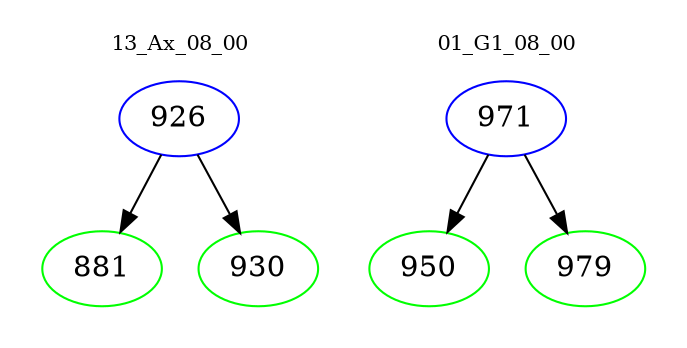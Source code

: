digraph{
subgraph cluster_0 {
color = white
label = "13_Ax_08_00";
fontsize=10;
T0_926 [label="926", color="blue"]
T0_926 -> T0_881 [color="black"]
T0_881 [label="881", color="green"]
T0_926 -> T0_930 [color="black"]
T0_930 [label="930", color="green"]
}
subgraph cluster_1 {
color = white
label = "01_G1_08_00";
fontsize=10;
T1_971 [label="971", color="blue"]
T1_971 -> T1_950 [color="black"]
T1_950 [label="950", color="green"]
T1_971 -> T1_979 [color="black"]
T1_979 [label="979", color="green"]
}
}
